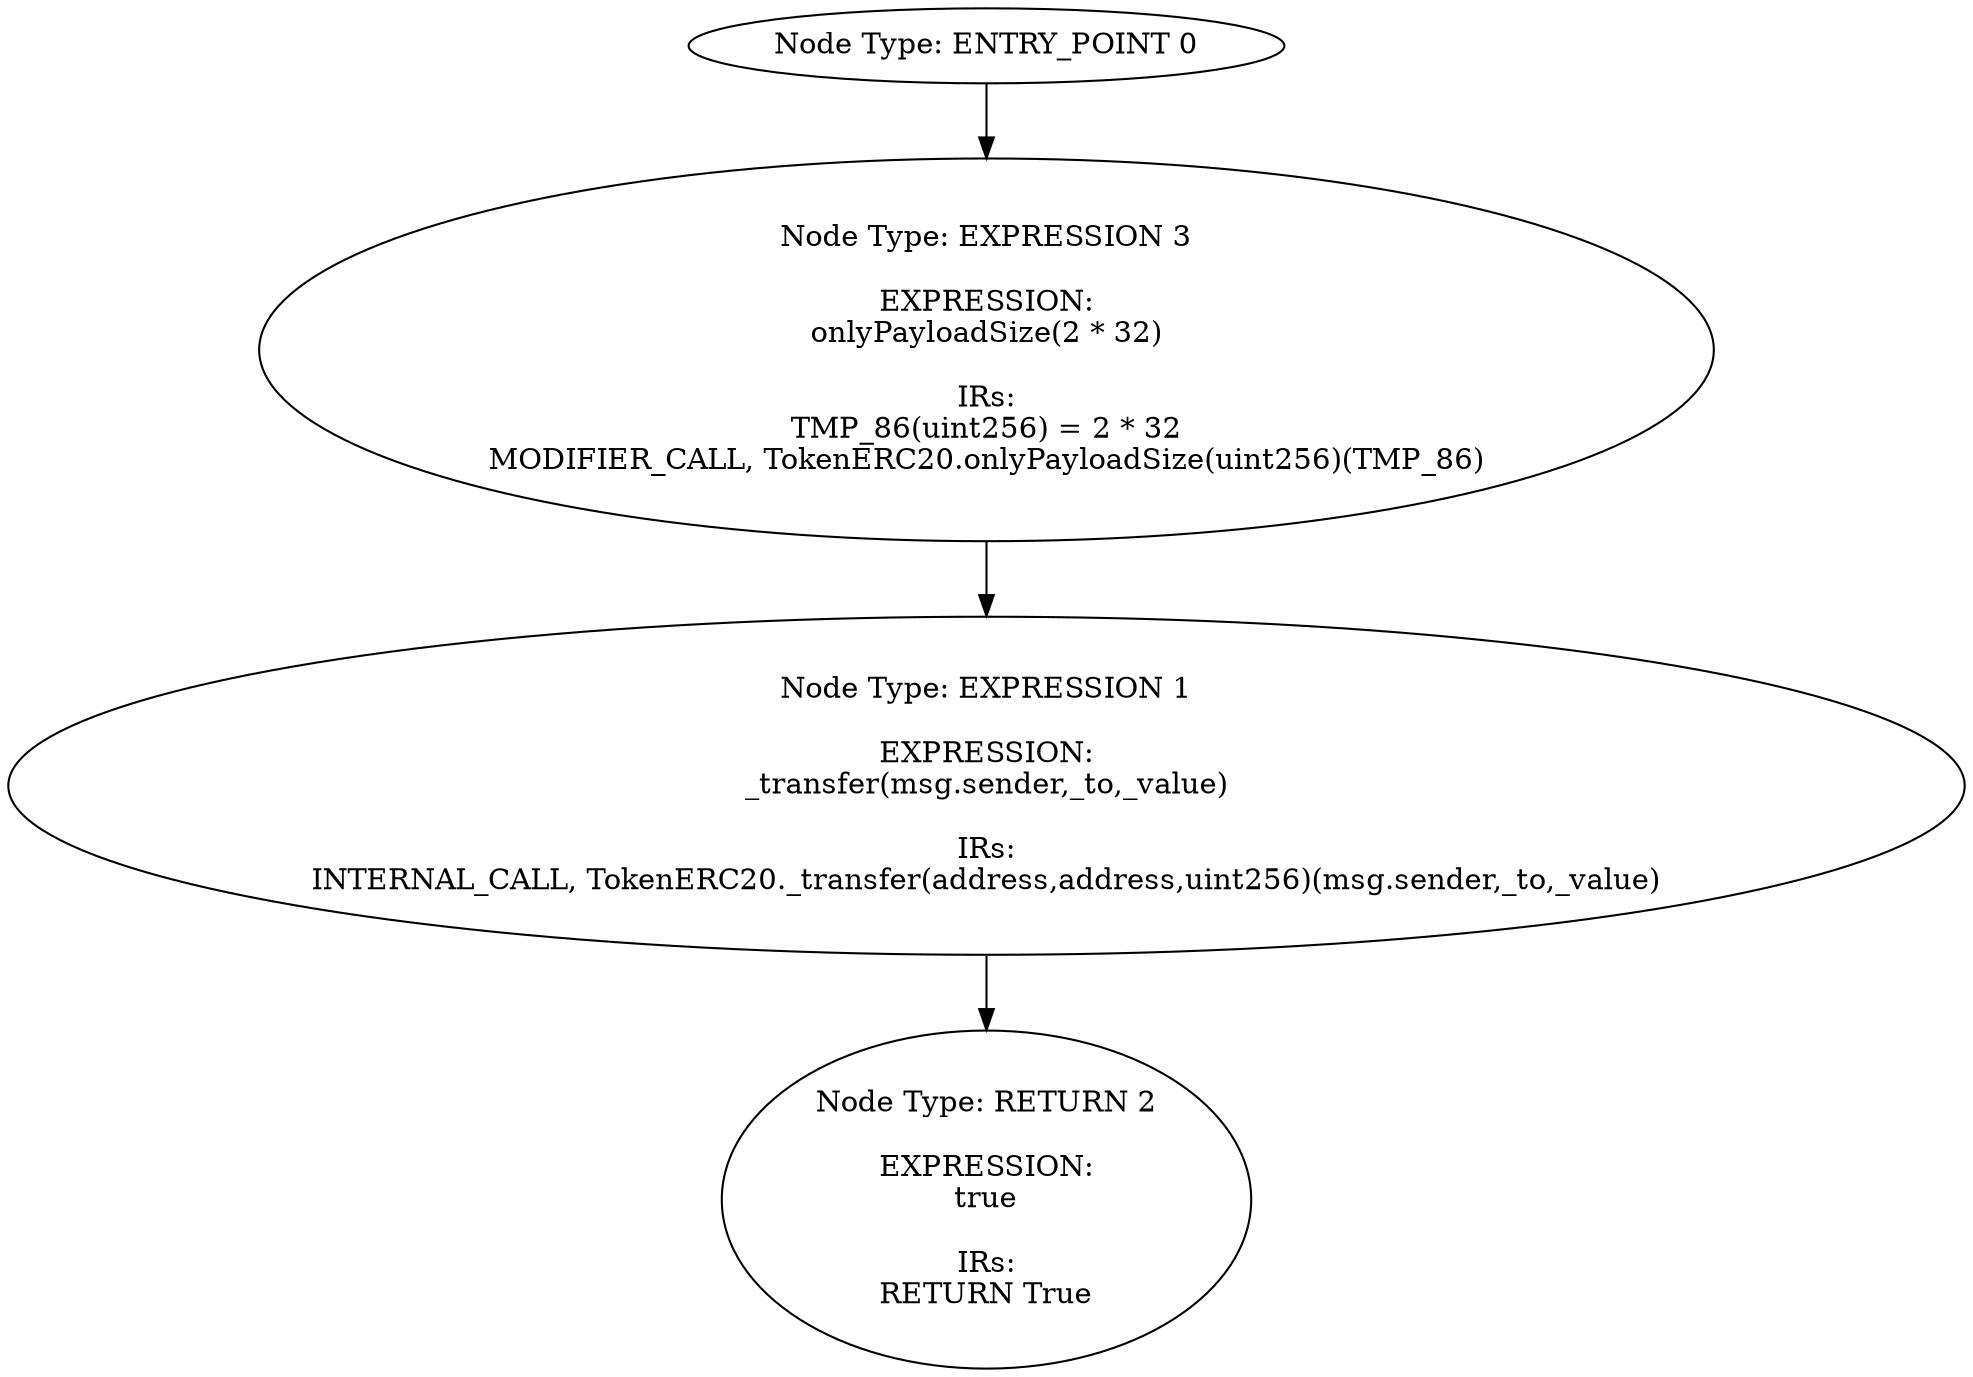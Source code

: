 digraph{
0[label="Node Type: ENTRY_POINT 0
"];
0->3;
1[label="Node Type: EXPRESSION 1

EXPRESSION:
_transfer(msg.sender,_to,_value)

IRs:
INTERNAL_CALL, TokenERC20._transfer(address,address,uint256)(msg.sender,_to,_value)"];
1->2;
2[label="Node Type: RETURN 2

EXPRESSION:
true

IRs:
RETURN True"];
3[label="Node Type: EXPRESSION 3

EXPRESSION:
onlyPayloadSize(2 * 32)

IRs:
TMP_86(uint256) = 2 * 32
MODIFIER_CALL, TokenERC20.onlyPayloadSize(uint256)(TMP_86)"];
3->1;
}
